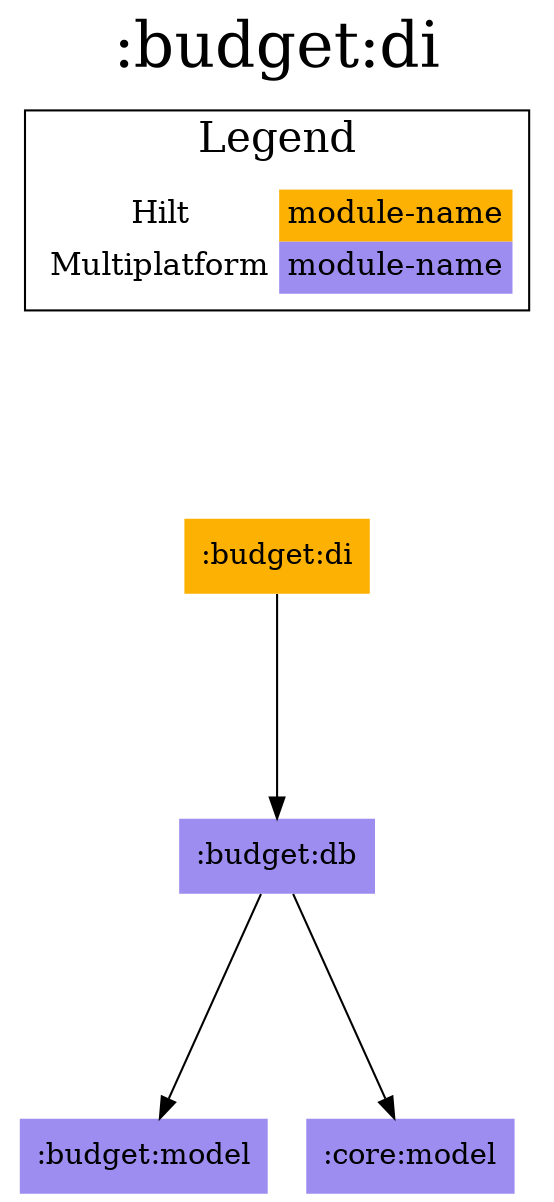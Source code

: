 digraph {
edge ["dir"="forward"]
graph ["dpi"="100","label"=":budget:di","labelloc"="t","fontsize"="30","ranksep"="1.5","rankdir"="TB"]
node ["style"="filled"]
":budget:db" ["fillcolor"="#9D8DF1","shape"="none"]
":budget:di" ["fillcolor"="#FCB103","shape"="none"]
":budget:model" ["fillcolor"="#9D8DF1","shape"="none"]
":core:model" ["fillcolor"="#9D8DF1","shape"="none"]
{
edge ["dir"="none"]
graph ["rank"="same"]
":budget:di"
}
":budget:db" -> ":budget:model"
":budget:db" -> ":core:model"
":budget:di" -> ":budget:db"
subgraph "cluster_legend" {
edge ["dir"="none"]
graph ["label"="Legend","fontsize"="20"]
"Legend" ["style"="filled","fillcolor"="#FFFFFF","shape"="none","margin"="0","fontsize"="15","label"=<
<TABLE BORDER="0" CELLBORDER="0" CELLSPACING="0" CELLPADDING="4">
<TR><TD>Hilt</TD><TD BGCOLOR="#FCB103">module-name</TD></TR>
<TR><TD>Multiplatform</TD><TD BGCOLOR="#9D8DF1">module-name</TD></TR>
</TABLE>
>]
} -> ":budget:di" ["style"="invis"]
}
